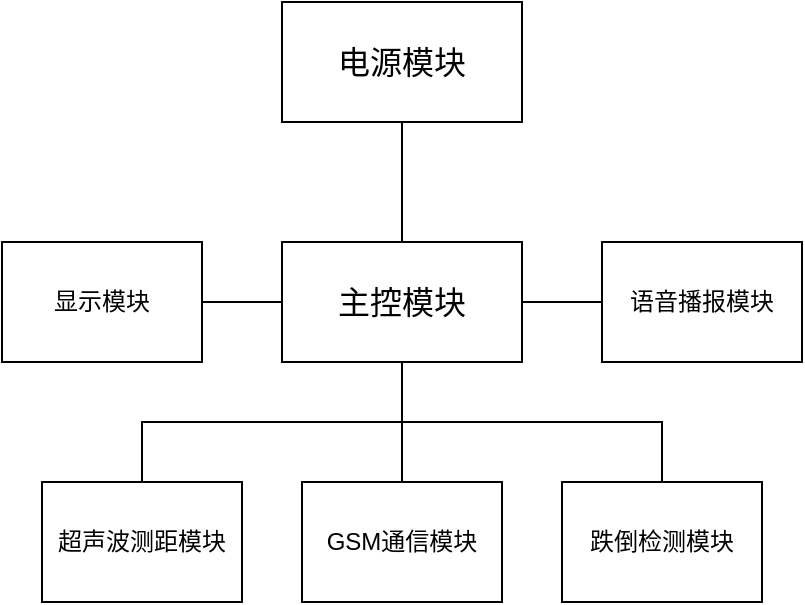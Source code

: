 <mxfile version="14.9.8" type="github">
  <diagram id="BqmijlwSYzgdbRCE5Ut3" name="Page-1">
    <mxGraphModel dx="474" dy="293" grid="1" gridSize="10" guides="1" tooltips="1" connect="1" arrows="1" fold="1" page="1" pageScale="1" pageWidth="1654" pageHeight="1169" background="none" math="0" shadow="0">
      <root>
        <mxCell id="0" />
        <mxCell id="1" parent="0" />
        <mxCell id="ut-0j-8NUJJQiy_k8EIM-1" value="&lt;font style=&quot;font-size: 16px&quot;&gt;电源模块&lt;/font&gt;" style="rounded=0;whiteSpace=wrap;html=1;" parent="1" vertex="1">
          <mxGeometry x="460" y="300" width="120" height="60" as="geometry" />
        </mxCell>
        <mxCell id="ut-0j-8NUJJQiy_k8EIM-6" value="&lt;font style=&quot;font-size: 16px&quot;&gt;主控模块&lt;/font&gt;" style="rounded=0;whiteSpace=wrap;html=1;allowArrows=1;" parent="1" vertex="1">
          <mxGeometry x="460" y="420" width="120" height="60" as="geometry" />
        </mxCell>
        <mxCell id="EFFhlwVtZ6RXwLO8-rPQ-10" value="跌倒检测模块" style="whiteSpace=wrap;html=1;align=center;verticalAlign=middle;treeFolding=1;treeMoving=1;newEdgeStyle={&quot;edgeStyle&quot;:&quot;elbowEdgeStyle&quot;,&quot;startArrow&quot;:&quot;none&quot;,&quot;endArrow&quot;:&quot;none&quot;};" vertex="1" parent="1">
          <mxGeometry x="600" y="540" width="100" height="60" as="geometry" />
        </mxCell>
        <mxCell id="EFFhlwVtZ6RXwLO8-rPQ-11" value="" style="edgeStyle=elbowEdgeStyle;elbow=vertical;startArrow=none;endArrow=none;rounded=0;entryX=0.5;entryY=0;entryDx=0;entryDy=0;" edge="1" target="EFFhlwVtZ6RXwLO8-rPQ-10" parent="1">
          <mxGeometry relative="1" as="geometry">
            <mxPoint x="520" y="510" as="sourcePoint" />
            <Array as="points">
              <mxPoint x="710" y="510" />
            </Array>
          </mxGeometry>
        </mxCell>
        <mxCell id="EFFhlwVtZ6RXwLO8-rPQ-24" value="GSM通信模块" style="whiteSpace=wrap;html=1;align=center;verticalAlign=middle;treeFolding=1;treeMoving=1;newEdgeStyle={&quot;edgeStyle&quot;:&quot;elbowEdgeStyle&quot;,&quot;startArrow&quot;:&quot;none&quot;,&quot;endArrow&quot;:&quot;none&quot;};" vertex="1" parent="1">
          <mxGeometry x="470" y="540" width="100" height="60" as="geometry" />
        </mxCell>
        <mxCell id="EFFhlwVtZ6RXwLO8-rPQ-25" value="" style="edgeStyle=elbowEdgeStyle;elbow=vertical;startArrow=none;endArrow=none;rounded=0;exitX=0.5;exitY=1;exitDx=0;exitDy=0;entryX=0.5;entryY=0;entryDx=0;entryDy=0;" edge="1" target="EFFhlwVtZ6RXwLO8-rPQ-24" parent="1" source="ut-0j-8NUJJQiy_k8EIM-6">
          <mxGeometry relative="1" as="geometry">
            <mxPoint x="480" y="520" as="sourcePoint" />
          </mxGeometry>
        </mxCell>
        <mxCell id="EFFhlwVtZ6RXwLO8-rPQ-26" value="超声波测距模块" style="whiteSpace=wrap;html=1;align=center;verticalAlign=middle;treeFolding=1;treeMoving=1;newEdgeStyle={&quot;edgeStyle&quot;:&quot;elbowEdgeStyle&quot;,&quot;startArrow&quot;:&quot;none&quot;,&quot;endArrow&quot;:&quot;none&quot;};" vertex="1" parent="1">
          <mxGeometry x="340" y="540" width="100" height="60" as="geometry" />
        </mxCell>
        <mxCell id="EFFhlwVtZ6RXwLO8-rPQ-27" value="" style="edgeStyle=elbowEdgeStyle;elbow=vertical;startArrow=none;endArrow=none;rounded=0;entryX=0.5;entryY=0;entryDx=0;entryDy=0;" edge="1" target="EFFhlwVtZ6RXwLO8-rPQ-26" parent="1">
          <mxGeometry relative="1" as="geometry">
            <mxPoint x="520" y="510" as="sourcePoint" />
            <Array as="points">
              <mxPoint x="390" y="510" />
            </Array>
          </mxGeometry>
        </mxCell>
        <mxCell id="EFFhlwVtZ6RXwLO8-rPQ-31" value="" style="endArrow=none;html=1;entryX=0.5;entryY=1;entryDx=0;entryDy=0;exitX=0.5;exitY=0;exitDx=0;exitDy=0;" edge="1" parent="1" source="ut-0j-8NUJJQiy_k8EIM-6" target="ut-0j-8NUJJQiy_k8EIM-1">
          <mxGeometry width="50" height="50" relative="1" as="geometry">
            <mxPoint x="510" y="440" as="sourcePoint" />
            <mxPoint x="560" y="390" as="targetPoint" />
          </mxGeometry>
        </mxCell>
        <mxCell id="EFFhlwVtZ6RXwLO8-rPQ-32" value="语音播报模块" style="whiteSpace=wrap;html=1;align=center;verticalAlign=middle;treeFolding=1;treeMoving=1;newEdgeStyle={&quot;edgeStyle&quot;:&quot;elbowEdgeStyle&quot;,&quot;startArrow&quot;:&quot;none&quot;,&quot;endArrow&quot;:&quot;none&quot;};" vertex="1" parent="1">
          <mxGeometry x="620" y="420" width="100" height="60" as="geometry" />
        </mxCell>
        <mxCell id="EFFhlwVtZ6RXwLO8-rPQ-33" value="" style="edgeStyle=elbowEdgeStyle;elbow=vertical;startArrow=none;endArrow=none;rounded=0;entryX=0;entryY=0.5;entryDx=0;entryDy=0;" edge="1" target="EFFhlwVtZ6RXwLO8-rPQ-32" parent="1">
          <mxGeometry relative="1" as="geometry">
            <mxPoint x="580" y="450" as="sourcePoint" />
            <Array as="points">
              <mxPoint x="600" y="450" />
              <mxPoint x="610" y="460" />
              <mxPoint x="630" y="450" />
              <mxPoint x="630" y="380" />
              <mxPoint x="690" y="390" />
            </Array>
          </mxGeometry>
        </mxCell>
        <mxCell id="EFFhlwVtZ6RXwLO8-rPQ-35" value="显示模块" style="whiteSpace=wrap;html=1;align=center;verticalAlign=middle;treeFolding=1;treeMoving=1;newEdgeStyle={&quot;edgeStyle&quot;:&quot;elbowEdgeStyle&quot;,&quot;startArrow&quot;:&quot;none&quot;,&quot;endArrow&quot;:&quot;none&quot;};" vertex="1" parent="1">
          <mxGeometry x="320" y="420" width="100" height="60" as="geometry" />
        </mxCell>
        <mxCell id="EFFhlwVtZ6RXwLO8-rPQ-36" value="" style="edgeStyle=elbowEdgeStyle;elbow=vertical;startArrow=none;endArrow=none;rounded=0;exitX=1;exitY=0.5;exitDx=0;exitDy=0;entryX=0;entryY=0.5;entryDx=0;entryDy=0;" edge="1" parent="1" target="ut-0j-8NUJJQiy_k8EIM-6" source="EFFhlwVtZ6RXwLO8-rPQ-35">
          <mxGeometry relative="1" as="geometry">
            <mxPoint x="380" y="449.83" as="sourcePoint" />
            <Array as="points">
              <mxPoint x="430" y="450" />
              <mxPoint x="430" y="449.83" />
              <mxPoint x="430" y="379.83" />
              <mxPoint x="490" y="389.83" />
            </Array>
            <mxPoint x="450" y="449.83" as="targetPoint" />
          </mxGeometry>
        </mxCell>
      </root>
    </mxGraphModel>
  </diagram>
</mxfile>

